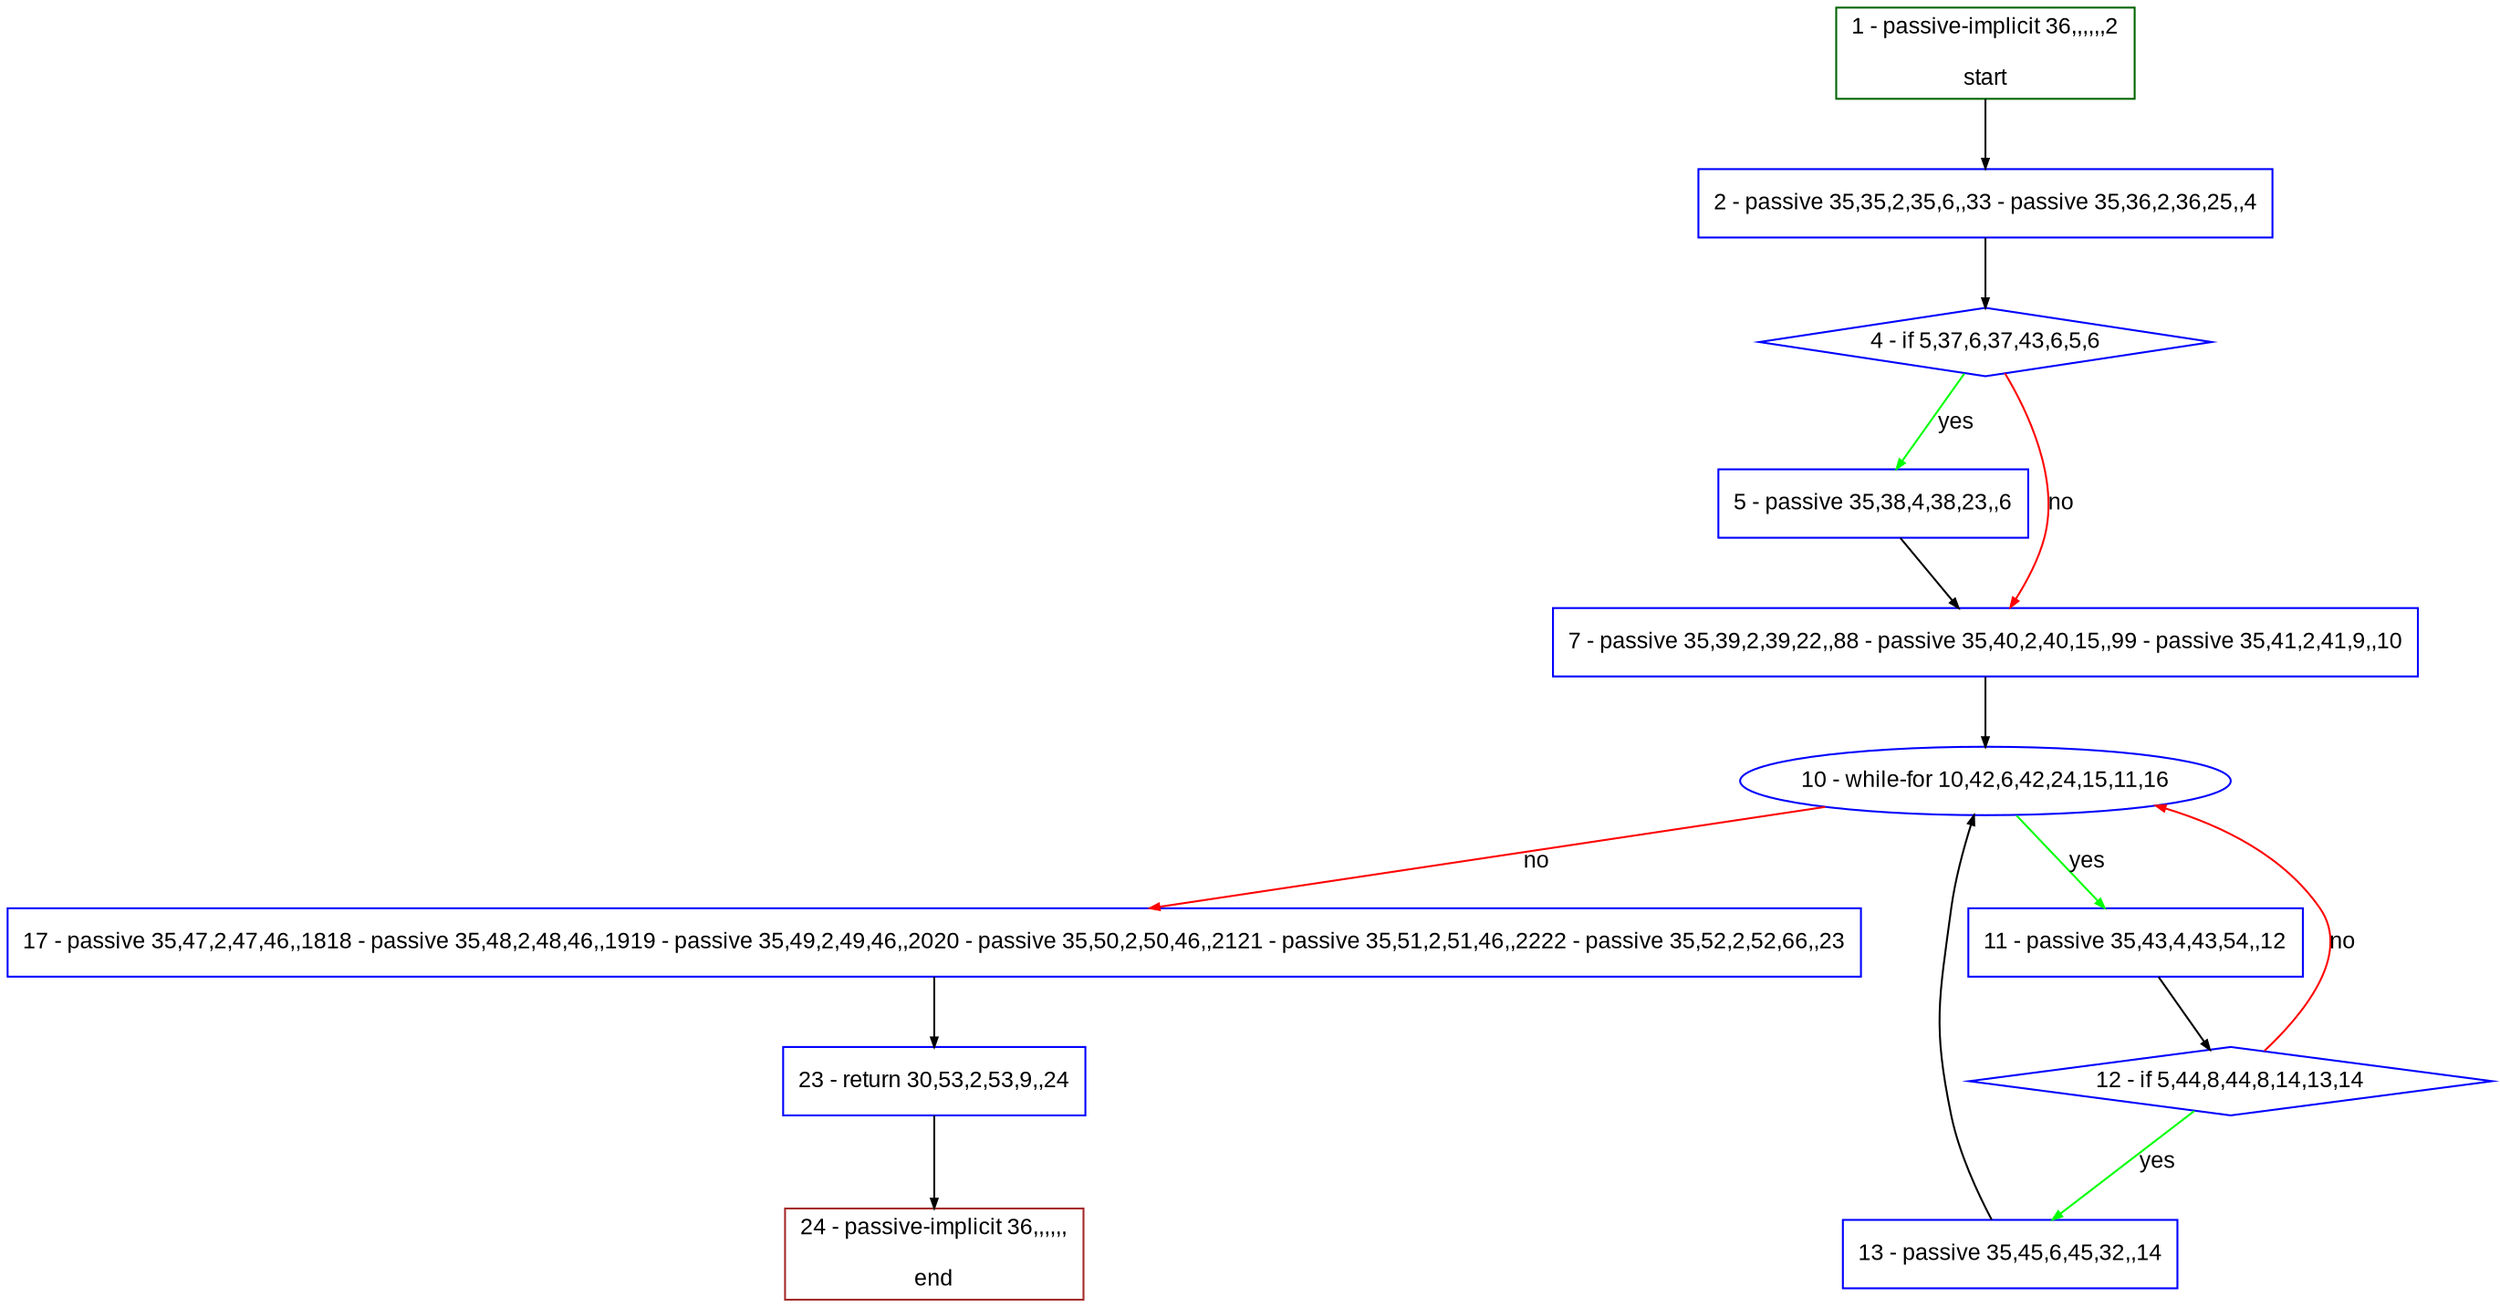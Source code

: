 digraph "" {
  graph [pack="true", label="", fontsize="12", packmode="clust", fontname="Arial", fillcolor="#FFFFCC", bgcolor="white", style="rounded,filled", compound="true"];
  node [node_initialized="no", label="", color="grey", fontsize="12", fillcolor="white", fontname="Arial", style="filled", shape="rectangle", compound="true", fixedsize="false"];
  edge [fontcolor="black", arrowhead="normal", arrowtail="none", arrowsize="0.5", ltail="", label="", color="black", fontsize="12", lhead="", fontname="Arial", dir="forward", compound="true"];
  __N1 [label="2 - passive 35,35,2,35,6,,33 - passive 35,36,2,36,25,,4", color="#0000ff", fillcolor="#ffffff", style="filled", shape="box"];
  __N2 [label="1 - passive-implicit 36,,,,,,2\n\nstart", color="#006400", fillcolor="#ffffff", style="filled", shape="box"];
  __N3 [label="4 - if 5,37,6,37,43,6,5,6", color="#0000ff", fillcolor="#ffffff", style="filled", shape="diamond"];
  __N4 [label="5 - passive 35,38,4,38,23,,6", color="#0000ff", fillcolor="#ffffff", style="filled", shape="box"];
  __N5 [label="7 - passive 35,39,2,39,22,,88 - passive 35,40,2,40,15,,99 - passive 35,41,2,41,9,,10", color="#0000ff", fillcolor="#ffffff", style="filled", shape="box"];
  __N6 [label="10 - while-for 10,42,6,42,24,15,11,16", color="#0000ff", fillcolor="#ffffff", style="filled", shape="oval"];
  __N7 [label="11 - passive 35,43,4,43,54,,12", color="#0000ff", fillcolor="#ffffff", style="filled", shape="box"];
  __N8 [label="17 - passive 35,47,2,47,46,,1818 - passive 35,48,2,48,46,,1919 - passive 35,49,2,49,46,,2020 - passive 35,50,2,50,46,,2121 - passive 35,51,2,51,46,,2222 - passive 35,52,2,52,66,,23", color="#0000ff", fillcolor="#ffffff", style="filled", shape="box"];
  __N9 [label="12 - if 5,44,8,44,8,14,13,14", color="#0000ff", fillcolor="#ffffff", style="filled", shape="diamond"];
  __N10 [label="13 - passive 35,45,6,45,32,,14", color="#0000ff", fillcolor="#ffffff", style="filled", shape="box"];
  __N11 [label="23 - return 30,53,2,53,9,,24", color="#0000ff", fillcolor="#ffffff", style="filled", shape="box"];
  __N12 [label="24 - passive-implicit 36,,,,,,\n\nend", color="#a52a2a", fillcolor="#ffffff", style="filled", shape="box"];
  __N2 -> __N1 [arrowhead="normal", arrowtail="none", color="#000000", label="", dir="forward"];
  __N1 -> __N3 [arrowhead="normal", arrowtail="none", color="#000000", label="", dir="forward"];
  __N3 -> __N4 [arrowhead="normal", arrowtail="none", color="#00ff00", label="yes", dir="forward"];
  __N3 -> __N5 [arrowhead="normal", arrowtail="none", color="#ff0000", label="no", dir="forward"];
  __N4 -> __N5 [arrowhead="normal", arrowtail="none", color="#000000", label="", dir="forward"];
  __N5 -> __N6 [arrowhead="normal", arrowtail="none", color="#000000", label="", dir="forward"];
  __N6 -> __N7 [arrowhead="normal", arrowtail="none", color="#00ff00", label="yes", dir="forward"];
  __N6 -> __N8 [arrowhead="normal", arrowtail="none", color="#ff0000", label="no", dir="forward"];
  __N7 -> __N9 [arrowhead="normal", arrowtail="none", color="#000000", label="", dir="forward"];
  __N9 -> __N6 [arrowhead="normal", arrowtail="none", color="#ff0000", label="no", dir="forward"];
  __N9 -> __N10 [arrowhead="normal", arrowtail="none", color="#00ff00", label="yes", dir="forward"];
  __N10 -> __N6 [arrowhead="normal", arrowtail="none", color="#000000", label="", dir="forward"];
  __N8 -> __N11 [arrowhead="normal", arrowtail="none", color="#000000", label="", dir="forward"];
  __N11 -> __N12 [arrowhead="normal", arrowtail="none", color="#000000", label="", dir="forward"];
}
